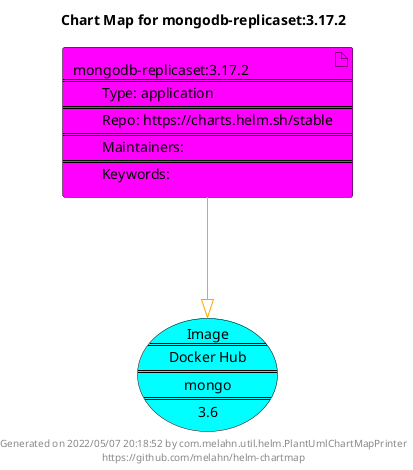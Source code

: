 @startuml
skinparam linetype ortho
skinparam backgroundColor white
skinparam usecaseBorderColor black
skinparam usecaseArrowColor LightSlateGray
skinparam artifactBorderColor black
skinparam artifactArrowColor LightSlateGray

title Chart Map for mongodb-replicaset:3.17.2

'There is one referenced Helm Chart
artifact "mongodb-replicaset:3.17.2\n====\n\tType: application\n====\n\tRepo: https://charts.helm.sh/stable\n====\n\tMaintainers: \n====\n\tKeywords: " as mongodb_replicaset_3_17_2 #Fuchsia

'There is one referenced Docker Image
usecase "Image\n====\nDocker Hub\n====\nmongo\n====\n3.6" as mongo_3_6 #Aqua

'Chart Dependencies
mongodb_replicaset_3_17_2--[#orange]-|>mongo_3_6

center footer Generated on 2022/05/07 20:18:52 by com.melahn.util.helm.PlantUmlChartMapPrinter\nhttps://github.com/melahn/helm-chartmap
@enduml
